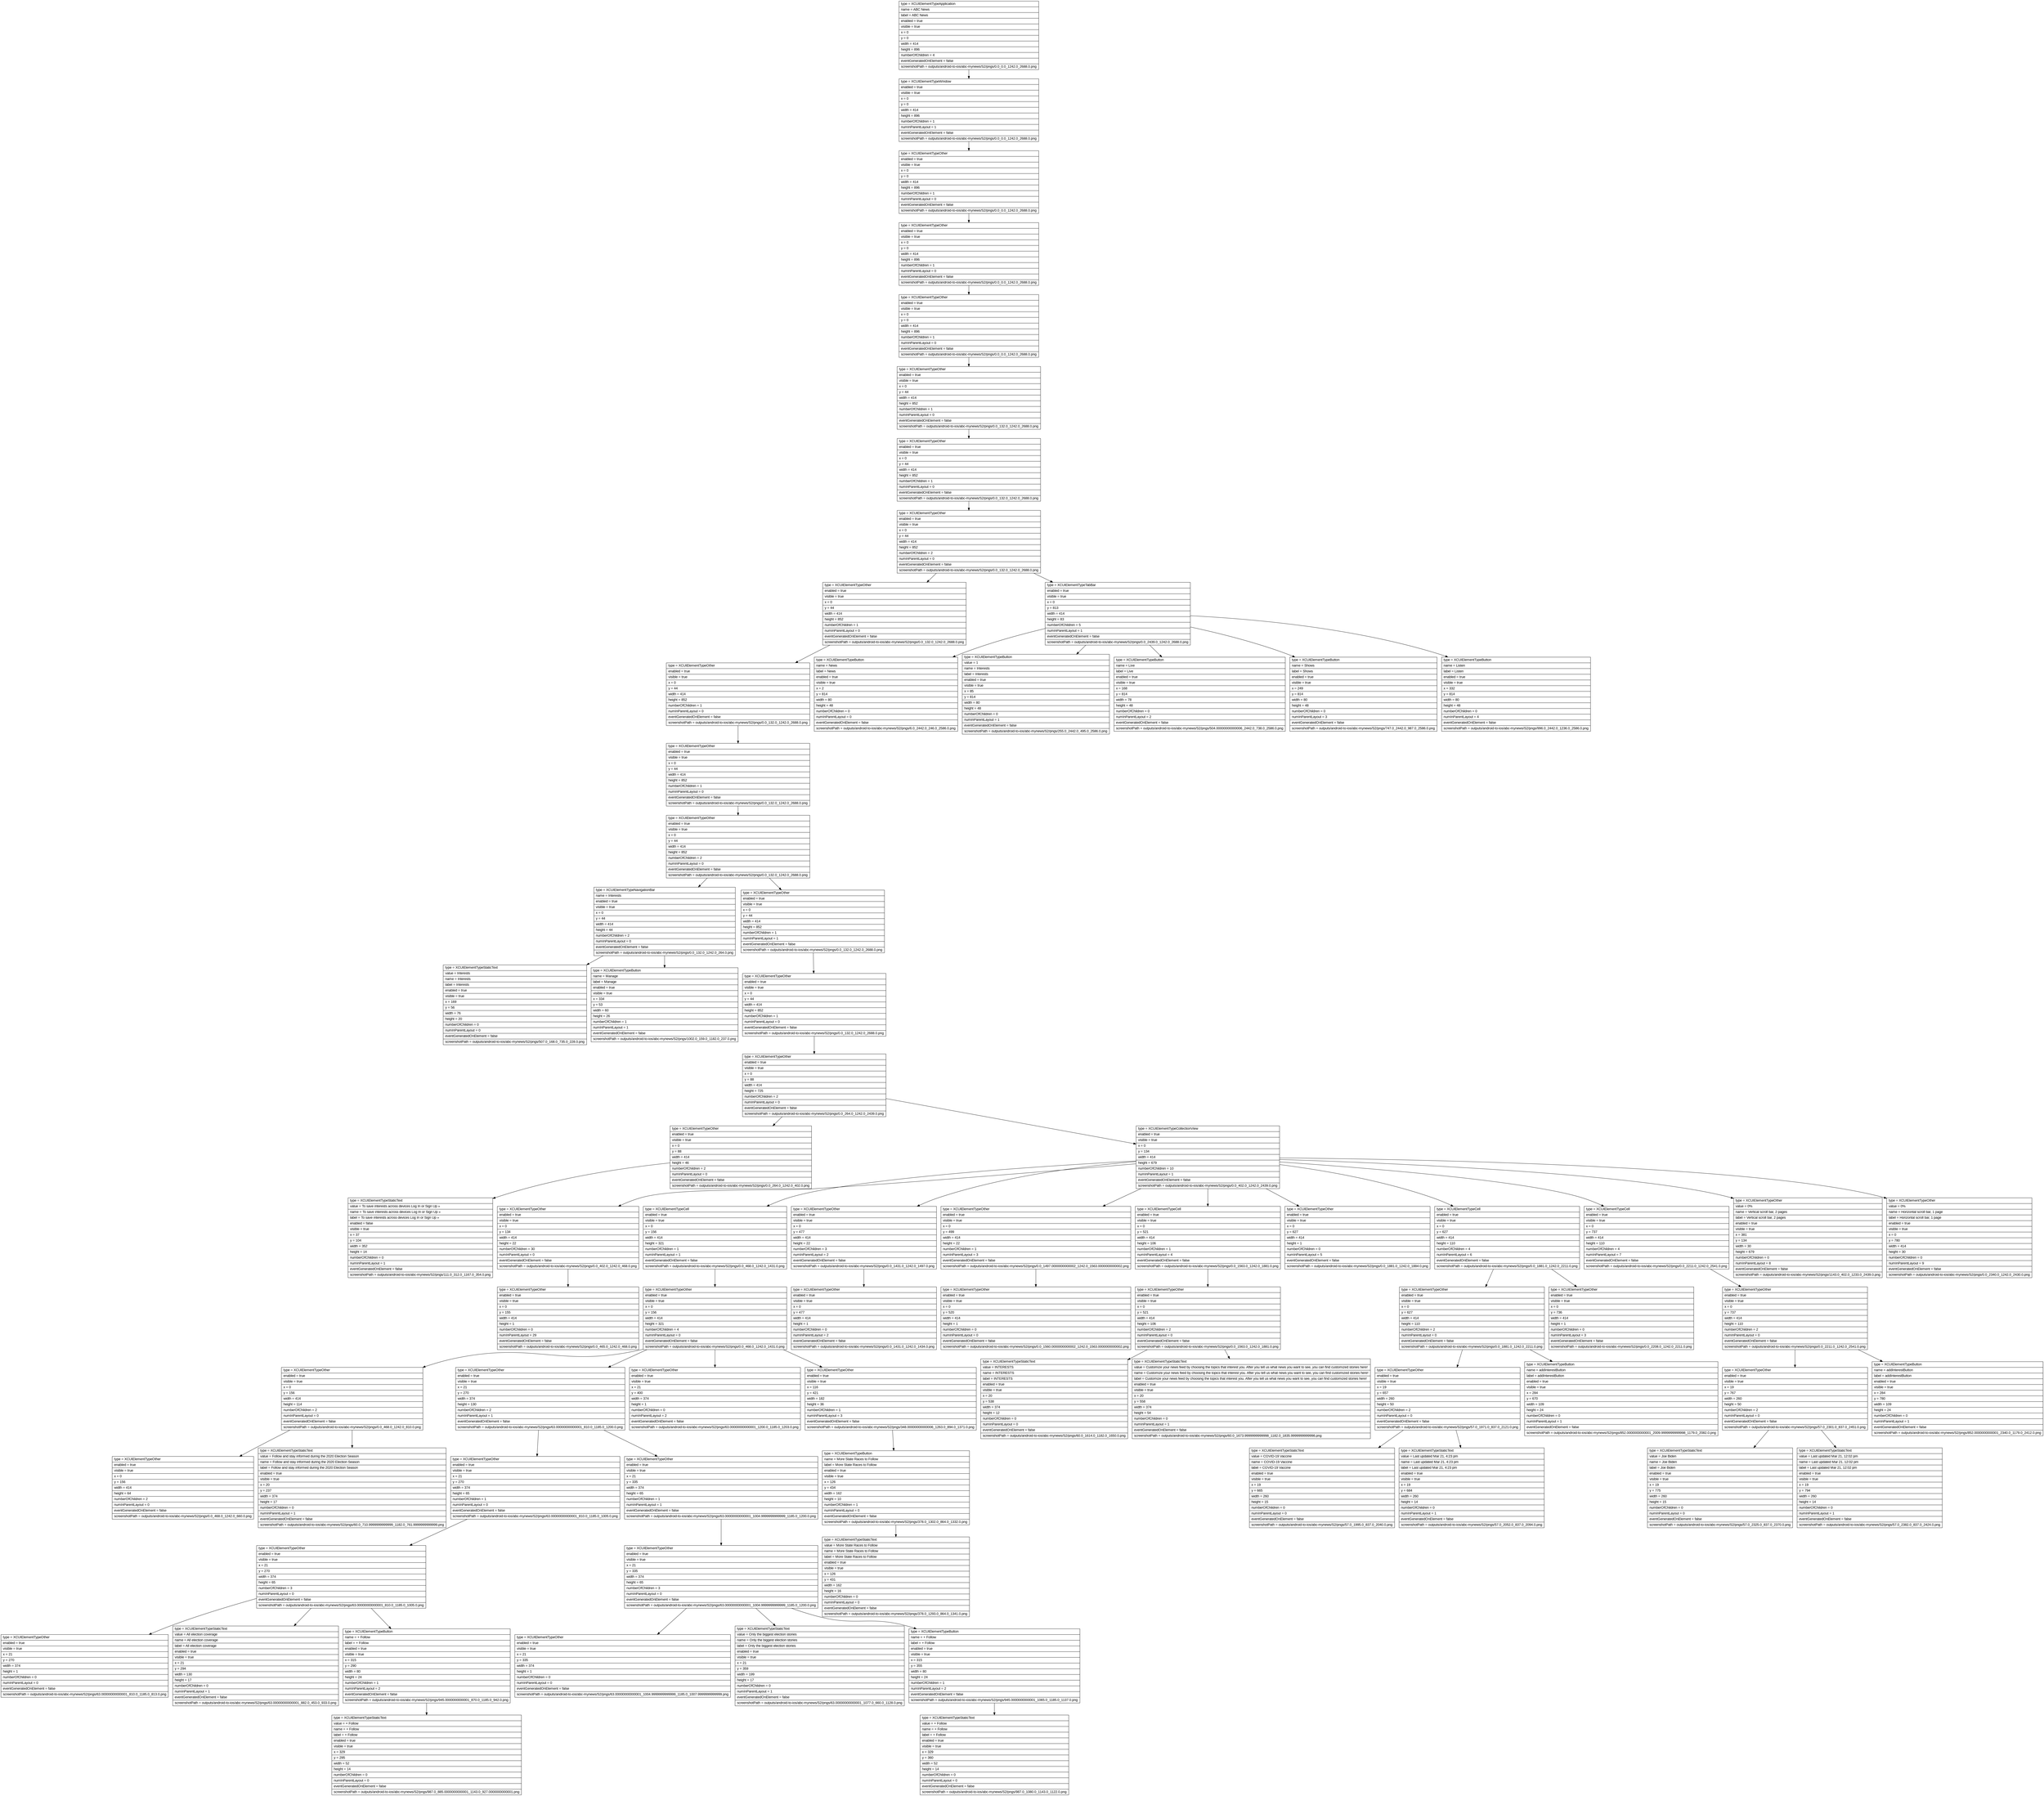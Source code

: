 digraph Layout {

	node [shape=record fontname=Arial];

	0	[label="{type = XCUIElementTypeApplication\l|name = ABC News\l|label = ABC News\l|enabled = true\l|visible = true\l|x = 0\l|y = 0\l|width = 414\l|height = 896\l|numberOfChildren = 4\l|eventGeneratedOnElement = false \l|screenshotPath = outputs/android-to-ios/abc-mynews/S2/pngs/0.0_0.0_1242.0_2688.0.png\l}"]
	1	[label="{type = XCUIElementTypeWindow\l|enabled = true\l|visible = true\l|x = 0\l|y = 0\l|width = 414\l|height = 896\l|numberOfChildren = 1\l|numInParentLayout = 1\l|eventGeneratedOnElement = false \l|screenshotPath = outputs/android-to-ios/abc-mynews/S2/pngs/0.0_0.0_1242.0_2688.0.png\l}"]
	2	[label="{type = XCUIElementTypeOther\l|enabled = true\l|visible = true\l|x = 0\l|y = 0\l|width = 414\l|height = 896\l|numberOfChildren = 1\l|numInParentLayout = 0\l|eventGeneratedOnElement = false \l|screenshotPath = outputs/android-to-ios/abc-mynews/S2/pngs/0.0_0.0_1242.0_2688.0.png\l}"]
	3	[label="{type = XCUIElementTypeOther\l|enabled = true\l|visible = true\l|x = 0\l|y = 0\l|width = 414\l|height = 896\l|numberOfChildren = 1\l|numInParentLayout = 0\l|eventGeneratedOnElement = false \l|screenshotPath = outputs/android-to-ios/abc-mynews/S2/pngs/0.0_0.0_1242.0_2688.0.png\l}"]
	4	[label="{type = XCUIElementTypeOther\l|enabled = true\l|visible = true\l|x = 0\l|y = 0\l|width = 414\l|height = 896\l|numberOfChildren = 1\l|numInParentLayout = 0\l|eventGeneratedOnElement = false \l|screenshotPath = outputs/android-to-ios/abc-mynews/S2/pngs/0.0_0.0_1242.0_2688.0.png\l}"]
	5	[label="{type = XCUIElementTypeOther\l|enabled = true\l|visible = true\l|x = 0\l|y = 44\l|width = 414\l|height = 852\l|numberOfChildren = 1\l|numInParentLayout = 0\l|eventGeneratedOnElement = false \l|screenshotPath = outputs/android-to-ios/abc-mynews/S2/pngs/0.0_132.0_1242.0_2688.0.png\l}"]
	6	[label="{type = XCUIElementTypeOther\l|enabled = true\l|visible = true\l|x = 0\l|y = 44\l|width = 414\l|height = 852\l|numberOfChildren = 1\l|numInParentLayout = 0\l|eventGeneratedOnElement = false \l|screenshotPath = outputs/android-to-ios/abc-mynews/S2/pngs/0.0_132.0_1242.0_2688.0.png\l}"]
	7	[label="{type = XCUIElementTypeOther\l|enabled = true\l|visible = true\l|x = 0\l|y = 44\l|width = 414\l|height = 852\l|numberOfChildren = 2\l|numInParentLayout = 0\l|eventGeneratedOnElement = false \l|screenshotPath = outputs/android-to-ios/abc-mynews/S2/pngs/0.0_132.0_1242.0_2688.0.png\l}"]
	8	[label="{type = XCUIElementTypeOther\l|enabled = true\l|visible = true\l|x = 0\l|y = 44\l|width = 414\l|height = 852\l|numberOfChildren = 1\l|numInParentLayout = 0\l|eventGeneratedOnElement = false \l|screenshotPath = outputs/android-to-ios/abc-mynews/S2/pngs/0.0_132.0_1242.0_2688.0.png\l}"]
	9	[label="{type = XCUIElementTypeTabBar\l|enabled = true\l|visible = true\l|x = 0\l|y = 813\l|width = 414\l|height = 83\l|numberOfChildren = 5\l|numInParentLayout = 1\l|eventGeneratedOnElement = false \l|screenshotPath = outputs/android-to-ios/abc-mynews/S2/pngs/0.0_2439.0_1242.0_2688.0.png\l}"]
	10	[label="{type = XCUIElementTypeOther\l|enabled = true\l|visible = true\l|x = 0\l|y = 44\l|width = 414\l|height = 852\l|numberOfChildren = 1\l|numInParentLayout = 0\l|eventGeneratedOnElement = false \l|screenshotPath = outputs/android-to-ios/abc-mynews/S2/pngs/0.0_132.0_1242.0_2688.0.png\l}"]
	11	[label="{type = XCUIElementTypeButton\l|name = News\l|label = News\l|enabled = true\l|visible = true\l|x = 2\l|y = 814\l|width = 80\l|height = 48\l|numberOfChildren = 0\l|numInParentLayout = 0\l|eventGeneratedOnElement = false \l|screenshotPath = outputs/android-to-ios/abc-mynews/S2/pngs/6.0_2442.0_246.0_2586.0.png\l}"]
	12	[label="{type = XCUIElementTypeButton\l|value = 1\l|name = Interests\l|label = Interests\l|enabled = true\l|visible = true\l|x = 85\l|y = 814\l|width = 80\l|height = 48\l|numberOfChildren = 0\l|numInParentLayout = 1\l|eventGeneratedOnElement = false \l|screenshotPath = outputs/android-to-ios/abc-mynews/S2/pngs/255.0_2442.0_495.0_2586.0.png\l}"]
	13	[label="{type = XCUIElementTypeButton\l|name = Live\l|label = Live\l|enabled = true\l|visible = true\l|x = 168\l|y = 814\l|width = 78\l|height = 48\l|numberOfChildren = 0\l|numInParentLayout = 2\l|eventGeneratedOnElement = false \l|screenshotPath = outputs/android-to-ios/abc-mynews/S2/pngs/504.00000000000006_2442.0_738.0_2586.0.png\l}"]
	14	[label="{type = XCUIElementTypeButton\l|name = Shows\l|label = Shows\l|enabled = true\l|visible = true\l|x = 249\l|y = 814\l|width = 80\l|height = 48\l|numberOfChildren = 0\l|numInParentLayout = 3\l|eventGeneratedOnElement = false \l|screenshotPath = outputs/android-to-ios/abc-mynews/S2/pngs/747.0_2442.0_987.0_2586.0.png\l}"]
	15	[label="{type = XCUIElementTypeButton\l|name = Listen\l|label = Listen\l|enabled = true\l|visible = true\l|x = 332\l|y = 814\l|width = 80\l|height = 48\l|numberOfChildren = 0\l|numInParentLayout = 4\l|eventGeneratedOnElement = false \l|screenshotPath = outputs/android-to-ios/abc-mynews/S2/pngs/996.0_2442.0_1236.0_2586.0.png\l}"]
	16	[label="{type = XCUIElementTypeOther\l|enabled = true\l|visible = true\l|x = 0\l|y = 44\l|width = 414\l|height = 852\l|numberOfChildren = 1\l|numInParentLayout = 0\l|eventGeneratedOnElement = false \l|screenshotPath = outputs/android-to-ios/abc-mynews/S2/pngs/0.0_132.0_1242.0_2688.0.png\l}"]
	17	[label="{type = XCUIElementTypeOther\l|enabled = true\l|visible = true\l|x = 0\l|y = 44\l|width = 414\l|height = 852\l|numberOfChildren = 2\l|numInParentLayout = 0\l|eventGeneratedOnElement = false \l|screenshotPath = outputs/android-to-ios/abc-mynews/S2/pngs/0.0_132.0_1242.0_2688.0.png\l}"]
	18	[label="{type = XCUIElementTypeNavigationBar\l|name = Interests\l|enabled = true\l|visible = true\l|x = 0\l|y = 44\l|width = 414\l|height = 44\l|numberOfChildren = 2\l|numInParentLayout = 0\l|eventGeneratedOnElement = false \l|screenshotPath = outputs/android-to-ios/abc-mynews/S2/pngs/0.0_132.0_1242.0_264.0.png\l}"]
	19	[label="{type = XCUIElementTypeOther\l|enabled = true\l|visible = true\l|x = 0\l|y = 44\l|width = 414\l|height = 852\l|numberOfChildren = 1\l|numInParentLayout = 1\l|eventGeneratedOnElement = false \l|screenshotPath = outputs/android-to-ios/abc-mynews/S2/pngs/0.0_132.0_1242.0_2688.0.png\l}"]
	20	[label="{type = XCUIElementTypeStaticText\l|value = Interests\l|name = Interests\l|label = Interests\l|enabled = true\l|visible = true\l|x = 169\l|y = 56\l|width = 76\l|height = 20\l|numberOfChildren = 0\l|numInParentLayout = 0\l|eventGeneratedOnElement = false \l|screenshotPath = outputs/android-to-ios/abc-mynews/S2/pngs/507.0_168.0_735.0_228.0.png\l}"]
	21	[label="{type = XCUIElementTypeButton\l|name = Manage\l|label = Manage\l|enabled = true\l|visible = true\l|x = 334\l|y = 53\l|width = 60\l|height = 26\l|numberOfChildren = 1\l|numInParentLayout = 1\l|eventGeneratedOnElement = false \l|screenshotPath = outputs/android-to-ios/abc-mynews/S2/pngs/1002.0_159.0_1182.0_237.0.png\l}"]
	22	[label="{type = XCUIElementTypeOther\l|enabled = true\l|visible = true\l|x = 0\l|y = 44\l|width = 414\l|height = 852\l|numberOfChildren = 1\l|numInParentLayout = 0\l|eventGeneratedOnElement = false \l|screenshotPath = outputs/android-to-ios/abc-mynews/S2/pngs/0.0_132.0_1242.0_2688.0.png\l}"]
	23	[label="{type = XCUIElementTypeOther\l|enabled = true\l|visible = true\l|x = 0\l|y = 88\l|width = 414\l|height = 725\l|numberOfChildren = 2\l|numInParentLayout = 0\l|eventGeneratedOnElement = false \l|screenshotPath = outputs/android-to-ios/abc-mynews/S2/pngs/0.0_264.0_1242.0_2439.0.png\l}"]
	24	[label="{type = XCUIElementTypeOther\l|enabled = true\l|visible = true\l|x = 0\l|y = 88\l|width = 414\l|height = 46\l|numberOfChildren = 2\l|numInParentLayout = 0\l|eventGeneratedOnElement = false \l|screenshotPath = outputs/android-to-ios/abc-mynews/S2/pngs/0.0_264.0_1242.0_402.0.png\l}"]
	25	[label="{type = XCUIElementTypeCollectionView\l|enabled = true\l|visible = true\l|x = 0\l|y = 134\l|width = 414\l|height = 679\l|numberOfChildren = 10\l|numInParentLayout = 1\l|eventGeneratedOnElement = false \l|screenshotPath = outputs/android-to-ios/abc-mynews/S2/pngs/0.0_402.0_1242.0_2439.0.png\l}"]
	26	[label="{type = XCUIElementTypeStaticText\l|value = To save interests across devices Log In or Sign Up » \l|name = To save interests across devices Log In or Sign Up » \l|label = To save interests across devices Log In or Sign Up » \l|enabled = false\l|visible = true\l|x = 37\l|y = 104\l|width = 352\l|height = 14\l|numberOfChildren = 0\l|numInParentLayout = 1\l|eventGeneratedOnElement = false \l|screenshotPath = outputs/android-to-ios/abc-mynews/S2/pngs/111.0_312.0_1167.0_354.0.png\l}"]
	27	[label="{type = XCUIElementTypeOther\l|enabled = true\l|visible = true\l|x = 0\l|y = 134\l|width = 414\l|height = 22\l|numberOfChildren = 30\l|numInParentLayout = 0\l|eventGeneratedOnElement = false \l|screenshotPath = outputs/android-to-ios/abc-mynews/S2/pngs/0.0_402.0_1242.0_468.0.png\l}"]
	28	[label="{type = XCUIElementTypeCell\l|enabled = true\l|visible = true\l|x = 0\l|y = 156\l|width = 414\l|height = 321\l|numberOfChildren = 1\l|numInParentLayout = 1\l|eventGeneratedOnElement = false \l|screenshotPath = outputs/android-to-ios/abc-mynews/S2/pngs/0.0_468.0_1242.0_1431.0.png\l}"]
	29	[label="{type = XCUIElementTypeOther\l|enabled = true\l|visible = true\l|x = 0\l|y = 477\l|width = 414\l|height = 22\l|numberOfChildren = 3\l|numInParentLayout = 2\l|eventGeneratedOnElement = false \l|screenshotPath = outputs/android-to-ios/abc-mynews/S2/pngs/0.0_1431.0_1242.0_1497.0.png\l}"]
	30	[label="{type = XCUIElementTypeOther\l|enabled = true\l|visible = true\l|x = 0\l|y = 499\l|width = 414\l|height = 22\l|numberOfChildren = 1\l|numInParentLayout = 3\l|eventGeneratedOnElement = false \l|screenshotPath = outputs/android-to-ios/abc-mynews/S2/pngs/0.0_1497.0000000000002_1242.0_1563.0000000000002.png\l}"]
	31	[label="{type = XCUIElementTypeCell\l|enabled = true\l|visible = true\l|x = 0\l|y = 521\l|width = 414\l|height = 106\l|numberOfChildren = 1\l|numInParentLayout = 4\l|eventGeneratedOnElement = false \l|screenshotPath = outputs/android-to-ios/abc-mynews/S2/pngs/0.0_1563.0_1242.0_1881.0.png\l}"]
	32	[label="{type = XCUIElementTypeOther\l|enabled = true\l|visible = true\l|x = 0\l|y = 627\l|width = 414\l|height = 1\l|numberOfChildren = 0\l|numInParentLayout = 5\l|eventGeneratedOnElement = false \l|screenshotPath = outputs/android-to-ios/abc-mynews/S2/pngs/0.0_1881.0_1242.0_1884.0.png\l}"]
	33	[label="{type = XCUIElementTypeCell\l|enabled = true\l|visible = true\l|x = 0\l|y = 627\l|width = 414\l|height = 110\l|numberOfChildren = 4\l|numInParentLayout = 6\l|eventGeneratedOnElement = false \l|screenshotPath = outputs/android-to-ios/abc-mynews/S2/pngs/0.0_1881.0_1242.0_2211.0.png\l}"]
	34	[label="{type = XCUIElementTypeCell\l|enabled = true\l|visible = true\l|x = 0\l|y = 737\l|width = 414\l|height = 110\l|numberOfChildren = 4\l|numInParentLayout = 7\l|eventGeneratedOnElement = false \l|screenshotPath = outputs/android-to-ios/abc-mynews/S2/pngs/0.0_2211.0_1242.0_2541.0.png\l}"]
	35	[label="{type = XCUIElementTypeOther\l|value = 0%\l|name = Vertical scroll bar, 2 pages\l|label = Vertical scroll bar, 2 pages\l|enabled = true\l|visible = true\l|x = 381\l|y = 134\l|width = 30\l|height = 679\l|numberOfChildren = 0\l|numInParentLayout = 8\l|eventGeneratedOnElement = false \l|screenshotPath = outputs/android-to-ios/abc-mynews/S2/pngs/1143.0_402.0_1233.0_2439.0.png\l}"]
	36	[label="{type = XCUIElementTypeOther\l|value = 0%\l|name = Horizontal scroll bar, 1 page\l|label = Horizontal scroll bar, 1 page\l|enabled = true\l|visible = true\l|x = 0\l|y = 780\l|width = 414\l|height = 30\l|numberOfChildren = 0\l|numInParentLayout = 9\l|eventGeneratedOnElement = false \l|screenshotPath = outputs/android-to-ios/abc-mynews/S2/pngs/0.0_2340.0_1242.0_2430.0.png\l}"]
	37	[label="{type = XCUIElementTypeOther\l|enabled = true\l|visible = true\l|x = 0\l|y = 155\l|width = 414\l|height = 1\l|numberOfChildren = 0\l|numInParentLayout = 29\l|eventGeneratedOnElement = false \l|screenshotPath = outputs/android-to-ios/abc-mynews/S2/pngs/0.0_465.0_1242.0_468.0.png\l}"]
	38	[label="{type = XCUIElementTypeOther\l|enabled = true\l|visible = true\l|x = 0\l|y = 156\l|width = 414\l|height = 321\l|numberOfChildren = 4\l|numInParentLayout = 0\l|eventGeneratedOnElement = false \l|screenshotPath = outputs/android-to-ios/abc-mynews/S2/pngs/0.0_468.0_1242.0_1431.0.png\l}"]
	39	[label="{type = XCUIElementTypeOther\l|enabled = true\l|visible = true\l|x = 0\l|y = 477\l|width = 414\l|height = 1\l|numberOfChildren = 0\l|numInParentLayout = 2\l|eventGeneratedOnElement = false \l|screenshotPath = outputs/android-to-ios/abc-mynews/S2/pngs/0.0_1431.0_1242.0_1434.0.png\l}"]
	40	[label="{type = XCUIElementTypeOther\l|enabled = true\l|visible = true\l|x = 0\l|y = 520\l|width = 414\l|height = 1\l|numberOfChildren = 0\l|numInParentLayout = 0\l|eventGeneratedOnElement = false \l|screenshotPath = outputs/android-to-ios/abc-mynews/S2/pngs/0.0_1560.0000000000002_1242.0_1563.0000000000002.png\l}"]
	41	[label="{type = XCUIElementTypeOther\l|enabled = true\l|visible = true\l|x = 0\l|y = 521\l|width = 414\l|height = 106\l|numberOfChildren = 2\l|numInParentLayout = 0\l|eventGeneratedOnElement = false \l|screenshotPath = outputs/android-to-ios/abc-mynews/S2/pngs/0.0_1563.0_1242.0_1881.0.png\l}"]
	42	[label="{type = XCUIElementTypeOther\l|enabled = true\l|visible = true\l|x = 0\l|y = 627\l|width = 414\l|height = 110\l|numberOfChildren = 2\l|numInParentLayout = 0\l|eventGeneratedOnElement = false \l|screenshotPath = outputs/android-to-ios/abc-mynews/S2/pngs/0.0_1881.0_1242.0_2211.0.png\l}"]
	43	[label="{type = XCUIElementTypeOther\l|enabled = true\l|visible = true\l|x = 0\l|y = 736\l|width = 414\l|height = 1\l|numberOfChildren = 0\l|numInParentLayout = 3\l|eventGeneratedOnElement = false \l|screenshotPath = outputs/android-to-ios/abc-mynews/S2/pngs/0.0_2208.0_1242.0_2211.0.png\l}"]
	44	[label="{type = XCUIElementTypeOther\l|enabled = true\l|visible = true\l|x = 0\l|y = 737\l|width = 414\l|height = 110\l|numberOfChildren = 2\l|numInParentLayout = 0\l|eventGeneratedOnElement = false \l|screenshotPath = outputs/android-to-ios/abc-mynews/S2/pngs/0.0_2211.0_1242.0_2541.0.png\l}"]
	45	[label="{type = XCUIElementTypeOther\l|enabled = true\l|visible = true\l|x = 0\l|y = 156\l|width = 414\l|height = 114\l|numberOfChildren = 2\l|numInParentLayout = 0\l|eventGeneratedOnElement = false \l|screenshotPath = outputs/android-to-ios/abc-mynews/S2/pngs/0.0_468.0_1242.0_810.0.png\l}"]
	46	[label="{type = XCUIElementTypeOther\l|enabled = true\l|visible = true\l|x = 21\l|y = 270\l|width = 374\l|height = 130\l|numberOfChildren = 2\l|numInParentLayout = 1\l|eventGeneratedOnElement = false \l|screenshotPath = outputs/android-to-ios/abc-mynews/S2/pngs/63.00000000000001_810.0_1185.0_1200.0.png\l}"]
	47	[label="{type = XCUIElementTypeOther\l|enabled = true\l|visible = true\l|x = 21\l|y = 400\l|width = 374\l|height = 1\l|numberOfChildren = 0\l|numInParentLayout = 2\l|eventGeneratedOnElement = false \l|screenshotPath = outputs/android-to-ios/abc-mynews/S2/pngs/63.00000000000001_1200.0_1185.0_1203.0.png\l}"]
	48	[label="{type = XCUIElementTypeOther\l|enabled = true\l|visible = true\l|x = 116\l|y = 421\l|width = 182\l|height = 36\l|numberOfChildren = 1\l|numInParentLayout = 3\l|eventGeneratedOnElement = false \l|screenshotPath = outputs/android-to-ios/abc-mynews/S2/pngs/348.00000000000006_1263.0_894.0_1371.0.png\l}"]
	49	[label="{type = XCUIElementTypeStaticText\l|value = INTERESTS\l|name = INTERESTS\l|label = INTERESTS\l|enabled = true\l|visible = true\l|x = 20\l|y = 538\l|width = 374\l|height = 12\l|numberOfChildren = 0\l|numInParentLayout = 0\l|eventGeneratedOnElement = false \l|screenshotPath = outputs/android-to-ios/abc-mynews/S2/pngs/60.0_1614.0_1182.0_1650.0.png\l}"]
	50	[label="{type = XCUIElementTypeStaticText\l|value = Customize your news feed by choosing the topics that interest you. After you tell us what news you want to see, you can find customized stories here!\l|name = Customize your news feed by choosing the topics that interest you. After you tell us what news you want to see, you can find customized stories here!\l|label = Customize your news feed by choosing the topics that interest you. After you tell us what news you want to see, you can find customized stories here!\l|enabled = true\l|visible = true\l|x = 20\l|y = 558\l|width = 374\l|height = 54\l|numberOfChildren = 0\l|numInParentLayout = 1\l|eventGeneratedOnElement = false \l|screenshotPath = outputs/android-to-ios/abc-mynews/S2/pngs/60.0_1673.9999999999998_1182.0_1835.9999999999998.png\l}"]
	51	[label="{type = XCUIElementTypeOther\l|enabled = true\l|visible = true\l|x = 19\l|y = 657\l|width = 260\l|height = 50\l|numberOfChildren = 2\l|numInParentLayout = 0\l|eventGeneratedOnElement = false \l|screenshotPath = outputs/android-to-ios/abc-mynews/S2/pngs/57.0_1971.0_837.0_2121.0.png\l}"]
	52	[label="{type = XCUIElementTypeButton\l|name = addInterestButton\l|label = addInterestButton\l|enabled = true\l|visible = true\l|x = 284\l|y = 670\l|width = 109\l|height = 24\l|numberOfChildren = 0\l|numInParentLayout = 1\l|eventGeneratedOnElement = false \l|screenshotPath = outputs/android-to-ios/abc-mynews/S2/pngs/852.0000000000001_2009.9999999999998_1179.0_2082.0.png\l}"]
	53	[label="{type = XCUIElementTypeOther\l|enabled = true\l|visible = true\l|x = 19\l|y = 767\l|width = 260\l|height = 50\l|numberOfChildren = 2\l|numInParentLayout = 0\l|eventGeneratedOnElement = false \l|screenshotPath = outputs/android-to-ios/abc-mynews/S2/pngs/57.0_2301.0_837.0_2451.0.png\l}"]
	54	[label="{type = XCUIElementTypeButton\l|name = addInterestButton\l|label = addInterestButton\l|enabled = true\l|visible = true\l|x = 284\l|y = 780\l|width = 109\l|height = 24\l|numberOfChildren = 0\l|numInParentLayout = 1\l|eventGeneratedOnElement = false \l|screenshotPath = outputs/android-to-ios/abc-mynews/S2/pngs/852.0000000000001_2340.0_1179.0_2412.0.png\l}"]
	55	[label="{type = XCUIElementTypeOther\l|enabled = true\l|visible = true\l|x = 0\l|y = 156\l|width = 414\l|height = 64\l|numberOfChildren = 2\l|numInParentLayout = 0\l|eventGeneratedOnElement = false \l|screenshotPath = outputs/android-to-ios/abc-mynews/S2/pngs/0.0_468.0_1242.0_660.0.png\l}"]
	56	[label="{type = XCUIElementTypeStaticText\l|value = Follow and stay informed during the 2020 Election Season\l|name = Follow and stay informed during the 2020 Election Season\l|label = Follow and stay informed during the 2020 Election Season\l|enabled = true\l|visible = true\l|x = 20\l|y = 237\l|width = 374\l|height = 17\l|numberOfChildren = 0\l|numInParentLayout = 1\l|eventGeneratedOnElement = false \l|screenshotPath = outputs/android-to-ios/abc-mynews/S2/pngs/60.0_710.9999999999999_1182.0_761.9999999999999.png\l}"]
	57	[label="{type = XCUIElementTypeOther\l|enabled = true\l|visible = true\l|x = 21\l|y = 270\l|width = 374\l|height = 65\l|numberOfChildren = 1\l|numInParentLayout = 0\l|eventGeneratedOnElement = false \l|screenshotPath = outputs/android-to-ios/abc-mynews/S2/pngs/63.00000000000001_810.0_1185.0_1005.0.png\l}"]
	58	[label="{type = XCUIElementTypeOther\l|enabled = true\l|visible = true\l|x = 21\l|y = 335\l|width = 374\l|height = 65\l|numberOfChildren = 1\l|numInParentLayout = 1\l|eventGeneratedOnElement = false \l|screenshotPath = outputs/android-to-ios/abc-mynews/S2/pngs/63.00000000000001_1004.9999999999999_1185.0_1200.0.png\l}"]
	59	[label="{type = XCUIElementTypeButton\l|name = More State Races to Follow\l|label = More State Races to Follow\l|enabled = true\l|visible = true\l|x = 126\l|y = 434\l|width = 162\l|height = 10\l|numberOfChildren = 1\l|numInParentLayout = 0\l|eventGeneratedOnElement = false \l|screenshotPath = outputs/android-to-ios/abc-mynews/S2/pngs/378.0_1302.0_864.0_1332.0.png\l}"]
	60	[label="{type = XCUIElementTypeStaticText\l|value = COVID-19 Vaccine\l|name = COVID-19 Vaccine\l|label = COVID-19 Vaccine\l|enabled = true\l|visible = true\l|x = 19\l|y = 665\l|width = 260\l|height = 15\l|numberOfChildren = 0\l|numInParentLayout = 0\l|eventGeneratedOnElement = false \l|screenshotPath = outputs/android-to-ios/abc-mynews/S2/pngs/57.0_1995.0_837.0_2040.0.png\l}"]
	61	[label="{type = XCUIElementTypeStaticText\l|value = Last updated Mar 21, 4:23 pm\l|name = Last updated Mar 21, 4:23 pm\l|label = Last updated Mar 21, 4:23 pm\l|enabled = true\l|visible = true\l|x = 19\l|y = 684\l|width = 260\l|height = 14\l|numberOfChildren = 0\l|numInParentLayout = 1\l|eventGeneratedOnElement = false \l|screenshotPath = outputs/android-to-ios/abc-mynews/S2/pngs/57.0_2052.0_837.0_2094.0.png\l}"]
	62	[label="{type = XCUIElementTypeStaticText\l|value = Joe Biden\l|name = Joe Biden\l|label = Joe Biden\l|enabled = true\l|visible = true\l|x = 19\l|y = 775\l|width = 260\l|height = 15\l|numberOfChildren = 0\l|numInParentLayout = 0\l|eventGeneratedOnElement = false \l|screenshotPath = outputs/android-to-ios/abc-mynews/S2/pngs/57.0_2325.0_837.0_2370.0.png\l}"]
	63	[label="{type = XCUIElementTypeStaticText\l|value = Last updated Mar 21, 12:02 pm\l|name = Last updated Mar 21, 12:02 pm\l|label = Last updated Mar 21, 12:02 pm\l|enabled = true\l|visible = true\l|x = 19\l|y = 794\l|width = 260\l|height = 14\l|numberOfChildren = 0\l|numInParentLayout = 1\l|eventGeneratedOnElement = false \l|screenshotPath = outputs/android-to-ios/abc-mynews/S2/pngs/57.0_2382.0_837.0_2424.0.png\l}"]
	64	[label="{type = XCUIElementTypeOther\l|enabled = true\l|visible = true\l|x = 21\l|y = 270\l|width = 374\l|height = 65\l|numberOfChildren = 3\l|numInParentLayout = 0\l|eventGeneratedOnElement = false \l|screenshotPath = outputs/android-to-ios/abc-mynews/S2/pngs/63.00000000000001_810.0_1185.0_1005.0.png\l}"]
	65	[label="{type = XCUIElementTypeOther\l|enabled = true\l|visible = true\l|x = 21\l|y = 335\l|width = 374\l|height = 65\l|numberOfChildren = 3\l|numInParentLayout = 0\l|eventGeneratedOnElement = false \l|screenshotPath = outputs/android-to-ios/abc-mynews/S2/pngs/63.00000000000001_1004.9999999999999_1185.0_1200.0.png\l}"]
	66	[label="{type = XCUIElementTypeStaticText\l|value = More State Races to Follow\l|name = More State Races to Follow\l|label = More State Races to Follow\l|enabled = true\l|visible = true\l|x = 126\l|y = 431\l|width = 162\l|height = 16\l|numberOfChildren = 0\l|numInParentLayout = 0\l|eventGeneratedOnElement = false \l|screenshotPath = outputs/android-to-ios/abc-mynews/S2/pngs/378.0_1293.0_864.0_1341.0.png\l}"]
	67	[label="{type = XCUIElementTypeOther\l|enabled = true\l|visible = true\l|x = 21\l|y = 270\l|width = 374\l|height = 1\l|numberOfChildren = 0\l|numInParentLayout = 0\l|eventGeneratedOnElement = false \l|screenshotPath = outputs/android-to-ios/abc-mynews/S2/pngs/63.00000000000001_810.0_1185.0_813.0.png\l}"]
	68	[label="{type = XCUIElementTypeStaticText\l|value = All election coverage\l|name = All election coverage\l|label = All election coverage\l|enabled = true\l|visible = true\l|x = 21\l|y = 294\l|width = 130\l|height = 17\l|numberOfChildren = 0\l|numInParentLayout = 1\l|eventGeneratedOnElement = false \l|screenshotPath = outputs/android-to-ios/abc-mynews/S2/pngs/63.00000000000001_882.0_453.0_933.0.png\l}"]
	69	[label="{type = XCUIElementTypeButton\l|name = +  Follow\l|label = +  Follow\l|enabled = true\l|visible = true\l|x = 315\l|y = 290\l|width = 80\l|height = 24\l|numberOfChildren = 1\l|numInParentLayout = 2\l|eventGeneratedOnElement = false \l|screenshotPath = outputs/android-to-ios/abc-mynews/S2/pngs/945.0000000000001_870.0_1185.0_942.0.png\l}"]
	70	[label="{type = XCUIElementTypeOther\l|enabled = true\l|visible = true\l|x = 21\l|y = 335\l|width = 374\l|height = 1\l|numberOfChildren = 0\l|numInParentLayout = 0\l|eventGeneratedOnElement = false \l|screenshotPath = outputs/android-to-ios/abc-mynews/S2/pngs/63.00000000000001_1004.9999999999999_1185.0_1007.9999999999999.png\l}"]
	71	[label="{type = XCUIElementTypeStaticText\l|value = Only the biggest election stories\l|name = Only the biggest election stories\l|label = Only the biggest election stories\l|enabled = true\l|visible = true\l|x = 21\l|y = 359\l|width = 199\l|height = 17\l|numberOfChildren = 0\l|numInParentLayout = 1\l|eventGeneratedOnElement = false \l|screenshotPath = outputs/android-to-ios/abc-mynews/S2/pngs/63.00000000000001_1077.0_660.0_1128.0.png\l}"]
	72	[label="{type = XCUIElementTypeButton\l|name = +  Follow\l|label = +  Follow\l|enabled = true\l|visible = true\l|x = 315\l|y = 355\l|width = 80\l|height = 24\l|numberOfChildren = 1\l|numInParentLayout = 2\l|eventGeneratedOnElement = false \l|screenshotPath = outputs/android-to-ios/abc-mynews/S2/pngs/945.0000000000001_1065.0_1185.0_1137.0.png\l}"]
	73	[label="{type = XCUIElementTypeStaticText\l|value = +  Follow\l|name = +  Follow\l|label = +  Follow\l|enabled = true\l|visible = true\l|x = 329\l|y = 295\l|width = 52\l|height = 14\l|numberOfChildren = 0\l|numInParentLayout = 0\l|eventGeneratedOnElement = false \l|screenshotPath = outputs/android-to-ios/abc-mynews/S2/pngs/987.0_885.0000000000001_1143.0_927.0000000000001.png\l}"]
	74	[label="{type = XCUIElementTypeStaticText\l|value = +  Follow\l|name = +  Follow\l|label = +  Follow\l|enabled = true\l|visible = true\l|x = 329\l|y = 360\l|width = 52\l|height = 14\l|numberOfChildren = 0\l|numInParentLayout = 0\l|eventGeneratedOnElement = false \l|screenshotPath = outputs/android-to-ios/abc-mynews/S2/pngs/987.0_1080.0_1143.0_1122.0.png\l}"]


	0 -> 1
	1 -> 2
	2 -> 3
	3 -> 4
	4 -> 5
	5 -> 6
	6 -> 7
	7 -> 8
	7 -> 9
	8 -> 10
	9 -> 11
	9 -> 12
	9 -> 13
	9 -> 14
	9 -> 15
	10 -> 16
	16 -> 17
	17 -> 18
	17 -> 19
	18 -> 20
	18 -> 21
	19 -> 22
	22 -> 23
	23 -> 24
	23 -> 25
	24 -> 26
	25 -> 27
	25 -> 28
	25 -> 29
	25 -> 30
	25 -> 31
	25 -> 32
	25 -> 33
	25 -> 34
	25 -> 35
	25 -> 36
	27 -> 37
	28 -> 38
	29 -> 39
	30 -> 40
	31 -> 41
	33 -> 42
	33 -> 43
	34 -> 44
	38 -> 45
	38 -> 46
	38 -> 47
	38 -> 48
	41 -> 49
	41 -> 50
	42 -> 51
	42 -> 52
	44 -> 53
	44 -> 54
	45 -> 55
	45 -> 56
	46 -> 57
	46 -> 58
	48 -> 59
	51 -> 60
	51 -> 61
	53 -> 62
	53 -> 63
	57 -> 64
	58 -> 65
	59 -> 66
	64 -> 67
	64 -> 68
	64 -> 69
	65 -> 70
	65 -> 71
	65 -> 72
	69 -> 73
	72 -> 74


}